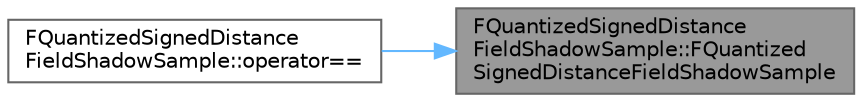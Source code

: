 digraph "FQuantizedSignedDistanceFieldShadowSample::FQuantizedSignedDistanceFieldShadowSample"
{
 // INTERACTIVE_SVG=YES
 // LATEX_PDF_SIZE
  bgcolor="transparent";
  edge [fontname=Helvetica,fontsize=10,labelfontname=Helvetica,labelfontsize=10];
  node [fontname=Helvetica,fontsize=10,shape=box,height=0.2,width=0.4];
  rankdir="RL";
  Node1 [id="Node000001",label="FQuantizedSignedDistance\lFieldShadowSample::FQuantized\lSignedDistanceFieldShadowSample",height=0.2,width=0.4,color="gray40", fillcolor="grey60", style="filled", fontcolor="black",tooltip=" "];
  Node1 -> Node2 [id="edge1_Node000001_Node000002",dir="back",color="steelblue1",style="solid",tooltip=" "];
  Node2 [id="Node000002",label="FQuantizedSignedDistance\lFieldShadowSample::operator==",height=0.2,width=0.4,color="grey40", fillcolor="white", style="filled",URL="$d2/d0d/structFQuantizedSignedDistanceFieldShadowSample.html#a8c5b53b0951cf910fbc81989fd005b2d",tooltip="Equality operator."];
}
